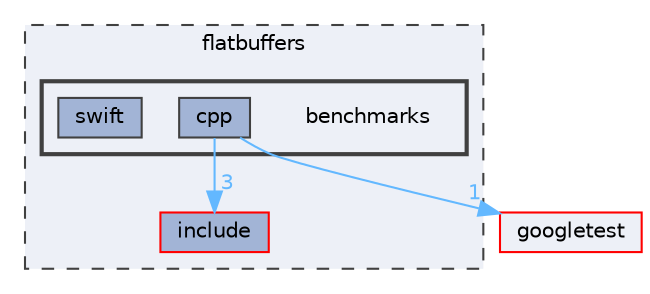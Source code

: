 digraph "flatbuffers/benchmarks"
{
 // LATEX_PDF_SIZE
  bgcolor="transparent";
  edge [fontname=Helvetica,fontsize=10,labelfontname=Helvetica,labelfontsize=10];
  node [fontname=Helvetica,fontsize=10,shape=box,height=0.2,width=0.4];
  compound=true
  subgraph clusterdir_aab3332a77760f74556dcb4aee61b405 {
    graph [ bgcolor="#edf0f7", pencolor="grey25", label="flatbuffers", fontname=Helvetica,fontsize=10 style="filled,dashed", URL="dir_aab3332a77760f74556dcb4aee61b405.html",tooltip=""]
  dir_1070400e4fc31576c7133789377210a4 [label="include", fillcolor="#a2b4d6", color="red", style="filled", URL="dir_1070400e4fc31576c7133789377210a4.html",tooltip=""];
  subgraph clusterdir_c1602886fc553a2c078e84755569d3a1 {
    graph [ bgcolor="#edf0f7", pencolor="grey25", label="", fontname=Helvetica,fontsize=10 style="filled,bold", URL="dir_c1602886fc553a2c078e84755569d3a1.html",tooltip=""]
    dir_c1602886fc553a2c078e84755569d3a1 [shape=plaintext, label="benchmarks"];
  dir_8a4b083c3d01f8649f0b26897562a720 [label="cpp", fillcolor="#a2b4d6", color="grey25", style="filled", URL="dir_8a4b083c3d01f8649f0b26897562a720.html",tooltip=""];
  dir_9d5d5555f9cfb3804114aacd68670ca5 [label="swift", fillcolor="#a2b4d6", color="grey25", style="filled", URL="dir_9d5d5555f9cfb3804114aacd68670ca5.html",tooltip=""];
  }
  }
  dir_2879053b84896c12ffc7981c1bfbc532 [label="googletest", fillcolor="#edf0f7", color="red", style="filled", URL="dir_2879053b84896c12ffc7981c1bfbc532.html",tooltip=""];
  dir_8a4b083c3d01f8649f0b26897562a720->dir_2879053b84896c12ffc7981c1bfbc532 [headlabel="1", labeldistance=1.5 headhref="dir_000033_000100.html" href="dir_000033_000100.html" color="steelblue1" fontcolor="steelblue1"];
  dir_8a4b083c3d01f8649f0b26897562a720->dir_1070400e4fc31576c7133789377210a4 [headlabel="3", labeldistance=1.5 headhref="dir_000033_000117.html" href="dir_000033_000117.html" color="steelblue1" fontcolor="steelblue1"];
}
